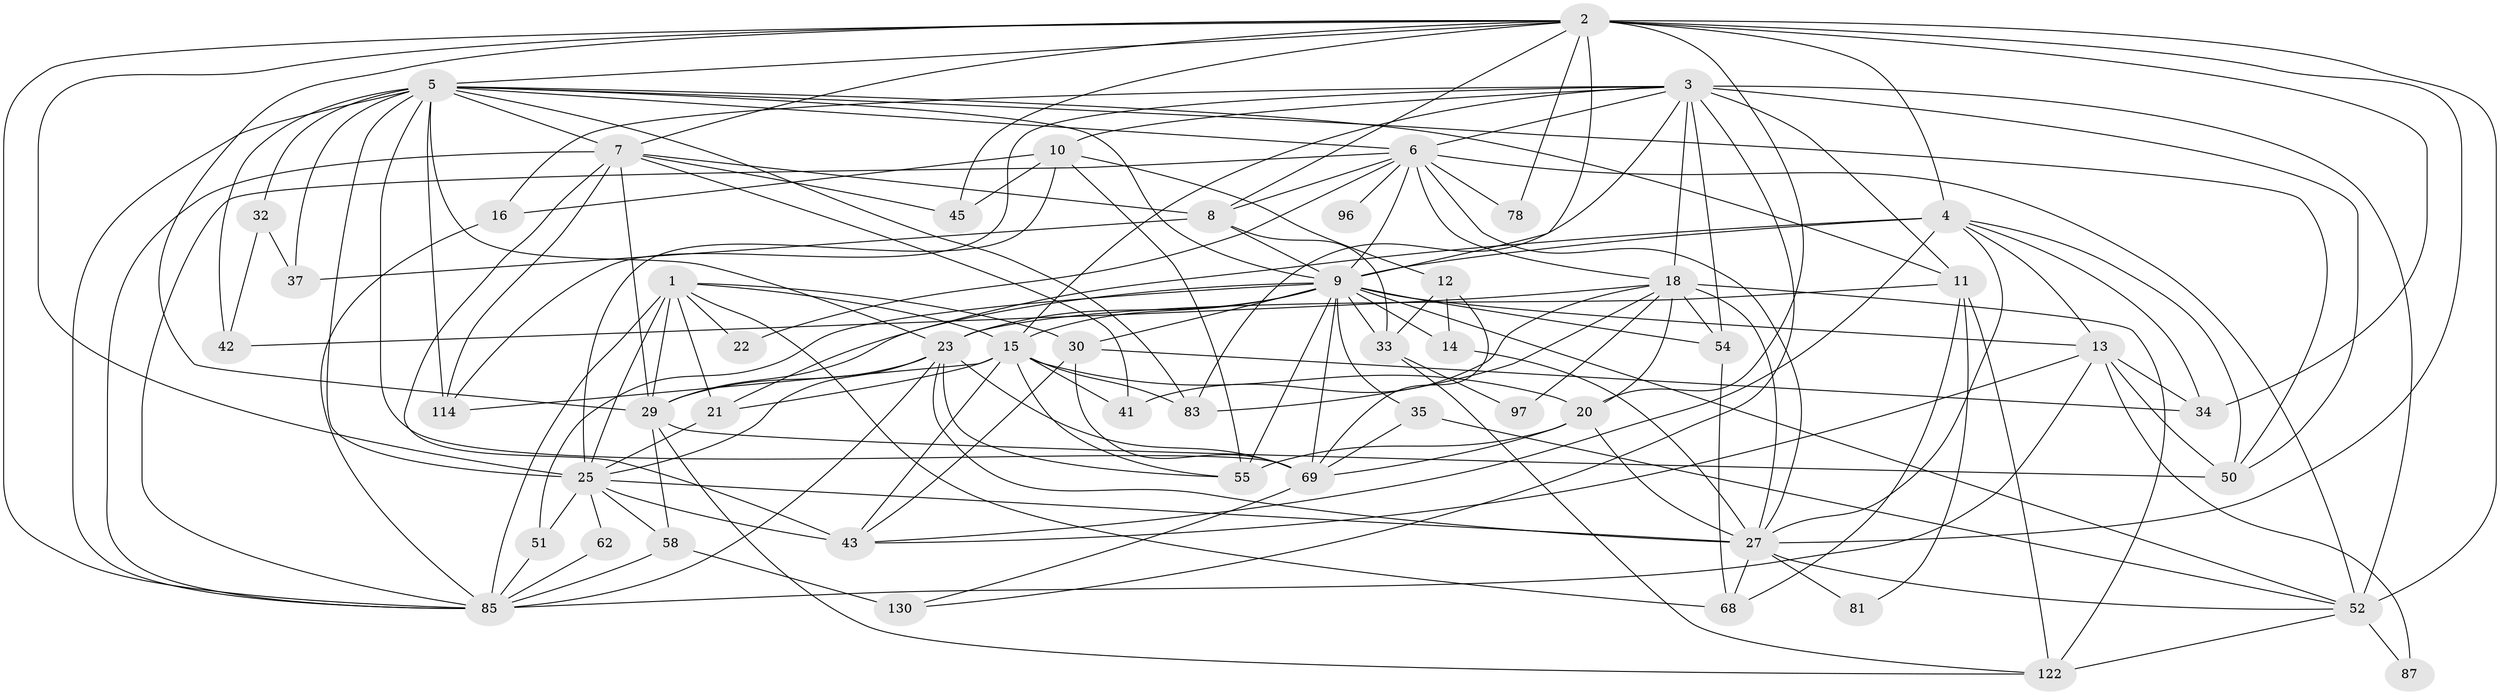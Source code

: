 // original degree distribution, {5: 0.20149253731343283, 4: 0.26865671641791045, 3: 0.29850746268656714, 2: 0.1044776119402985, 6: 0.08208955223880597, 8: 0.007462686567164179, 7: 0.03731343283582089}
// Generated by graph-tools (version 1.1) at 2025/18/03/04/25 18:18:31]
// undirected, 53 vertices, 159 edges
graph export_dot {
graph [start="1"]
  node [color=gray90,style=filled];
  1 [super="+124"];
  2 [super="+65+127+60+115"];
  3 [super="+128+90+28"];
  4 [super="+102+129+110"];
  5 [super="+26"];
  6 [super="+48+117"];
  7 [super="+59+67"];
  8 [super="+73"];
  9 [super="+61+132+17+36"];
  10 [super="+49"];
  11 [super="+72"];
  12 [super="+38"];
  13 [super="+91+44"];
  14;
  15 [super="+76+19"];
  16 [super="+64"];
  18 [super="+24"];
  20 [super="+63+77"];
  21 [super="+75"];
  22;
  23 [super="+94"];
  25 [super="+40+31"];
  27 [super="+70+66+56"];
  29 [super="+46"];
  30 [super="+89"];
  32;
  33 [super="+79"];
  34 [super="+107"];
  35;
  37 [super="+84"];
  41 [super="+100"];
  42;
  43 [super="+116"];
  45;
  50 [super="+112"];
  51 [super="+121"];
  52 [super="+134+99"];
  54 [super="+57"];
  55 [super="+88"];
  58 [super="+106"];
  62;
  68;
  69 [super="+118+71"];
  78;
  81;
  83 [super="+103"];
  85 [super="+111"];
  87;
  96;
  97;
  114;
  122;
  130;
  1 -- 30;
  1 -- 15;
  1 -- 68;
  1 -- 21;
  1 -- 22;
  1 -- 85;
  1 -- 25;
  1 -- 29;
  2 -- 27;
  2 -- 85;
  2 -- 78;
  2 -- 20 [weight=2];
  2 -- 7 [weight=2];
  2 -- 45;
  2 -- 9 [weight=3];
  2 -- 5;
  2 -- 4 [weight=2];
  2 -- 52;
  2 -- 8;
  2 -- 34;
  2 -- 25;
  2 -- 29;
  3 -- 6;
  3 -- 52 [weight=2];
  3 -- 54 [weight=2];
  3 -- 15;
  3 -- 18 [weight=2];
  3 -- 11;
  3 -- 83;
  3 -- 16;
  3 -- 130;
  3 -- 10;
  3 -- 114;
  3 -- 50;
  4 -- 13;
  4 -- 9 [weight=2];
  4 -- 34;
  4 -- 21;
  4 -- 43;
  4 -- 50;
  4 -- 27;
  5 -- 114;
  5 -- 23;
  5 -- 9;
  5 -- 32;
  5 -- 6;
  5 -- 7;
  5 -- 69 [weight=2];
  5 -- 37 [weight=2];
  5 -- 42;
  5 -- 11;
  5 -- 50;
  5 -- 83 [weight=2];
  5 -- 85;
  5 -- 25;
  6 -- 18;
  6 -- 96 [weight=2];
  6 -- 78;
  6 -- 52;
  6 -- 85;
  6 -- 22;
  6 -- 8;
  6 -- 9;
  6 -- 27 [weight=3];
  7 -- 114;
  7 -- 85;
  7 -- 41;
  7 -- 45;
  7 -- 43;
  7 -- 29 [weight=2];
  7 -- 8;
  8 -- 33;
  8 -- 9;
  8 -- 37;
  9 -- 23;
  9 -- 14;
  9 -- 15;
  9 -- 30;
  9 -- 33 [weight=2];
  9 -- 55;
  9 -- 52;
  9 -- 69 [weight=2];
  9 -- 35;
  9 -- 51;
  9 -- 13;
  9 -- 54 [weight=2];
  9 -- 29;
  10 -- 16 [weight=2];
  10 -- 55;
  10 -- 25;
  10 -- 12;
  10 -- 45;
  11 -- 68;
  11 -- 23 [weight=2];
  11 -- 81;
  11 -- 122;
  12 -- 69;
  12 -- 33;
  12 -- 14;
  13 -- 34;
  13 -- 50;
  13 -- 85;
  13 -- 87;
  13 -- 43;
  14 -- 27;
  15 -- 114;
  15 -- 21 [weight=2];
  15 -- 43;
  15 -- 41;
  15 -- 83;
  15 -- 55;
  15 -- 20;
  16 -- 85;
  18 -- 97;
  18 -- 41;
  18 -- 42;
  18 -- 83;
  18 -- 122;
  18 -- 27;
  18 -- 20;
  18 -- 54;
  20 -- 69;
  20 -- 55;
  20 -- 27;
  21 -- 25;
  23 -- 85;
  23 -- 69;
  23 -- 55;
  23 -- 25;
  23 -- 29;
  23 -- 27;
  25 -- 51;
  25 -- 58;
  25 -- 62;
  25 -- 27 [weight=2];
  25 -- 43;
  27 -- 68;
  27 -- 52;
  27 -- 81;
  29 -- 122;
  29 -- 50 [weight=2];
  29 -- 58;
  30 -- 43;
  30 -- 69;
  30 -- 34;
  32 -- 42;
  32 -- 37;
  33 -- 122;
  33 -- 97;
  35 -- 69;
  35 -- 52;
  51 -- 85;
  52 -- 122;
  52 -- 87;
  54 -- 68;
  58 -- 85;
  58 -- 130;
  62 -- 85;
  69 -- 130;
}
